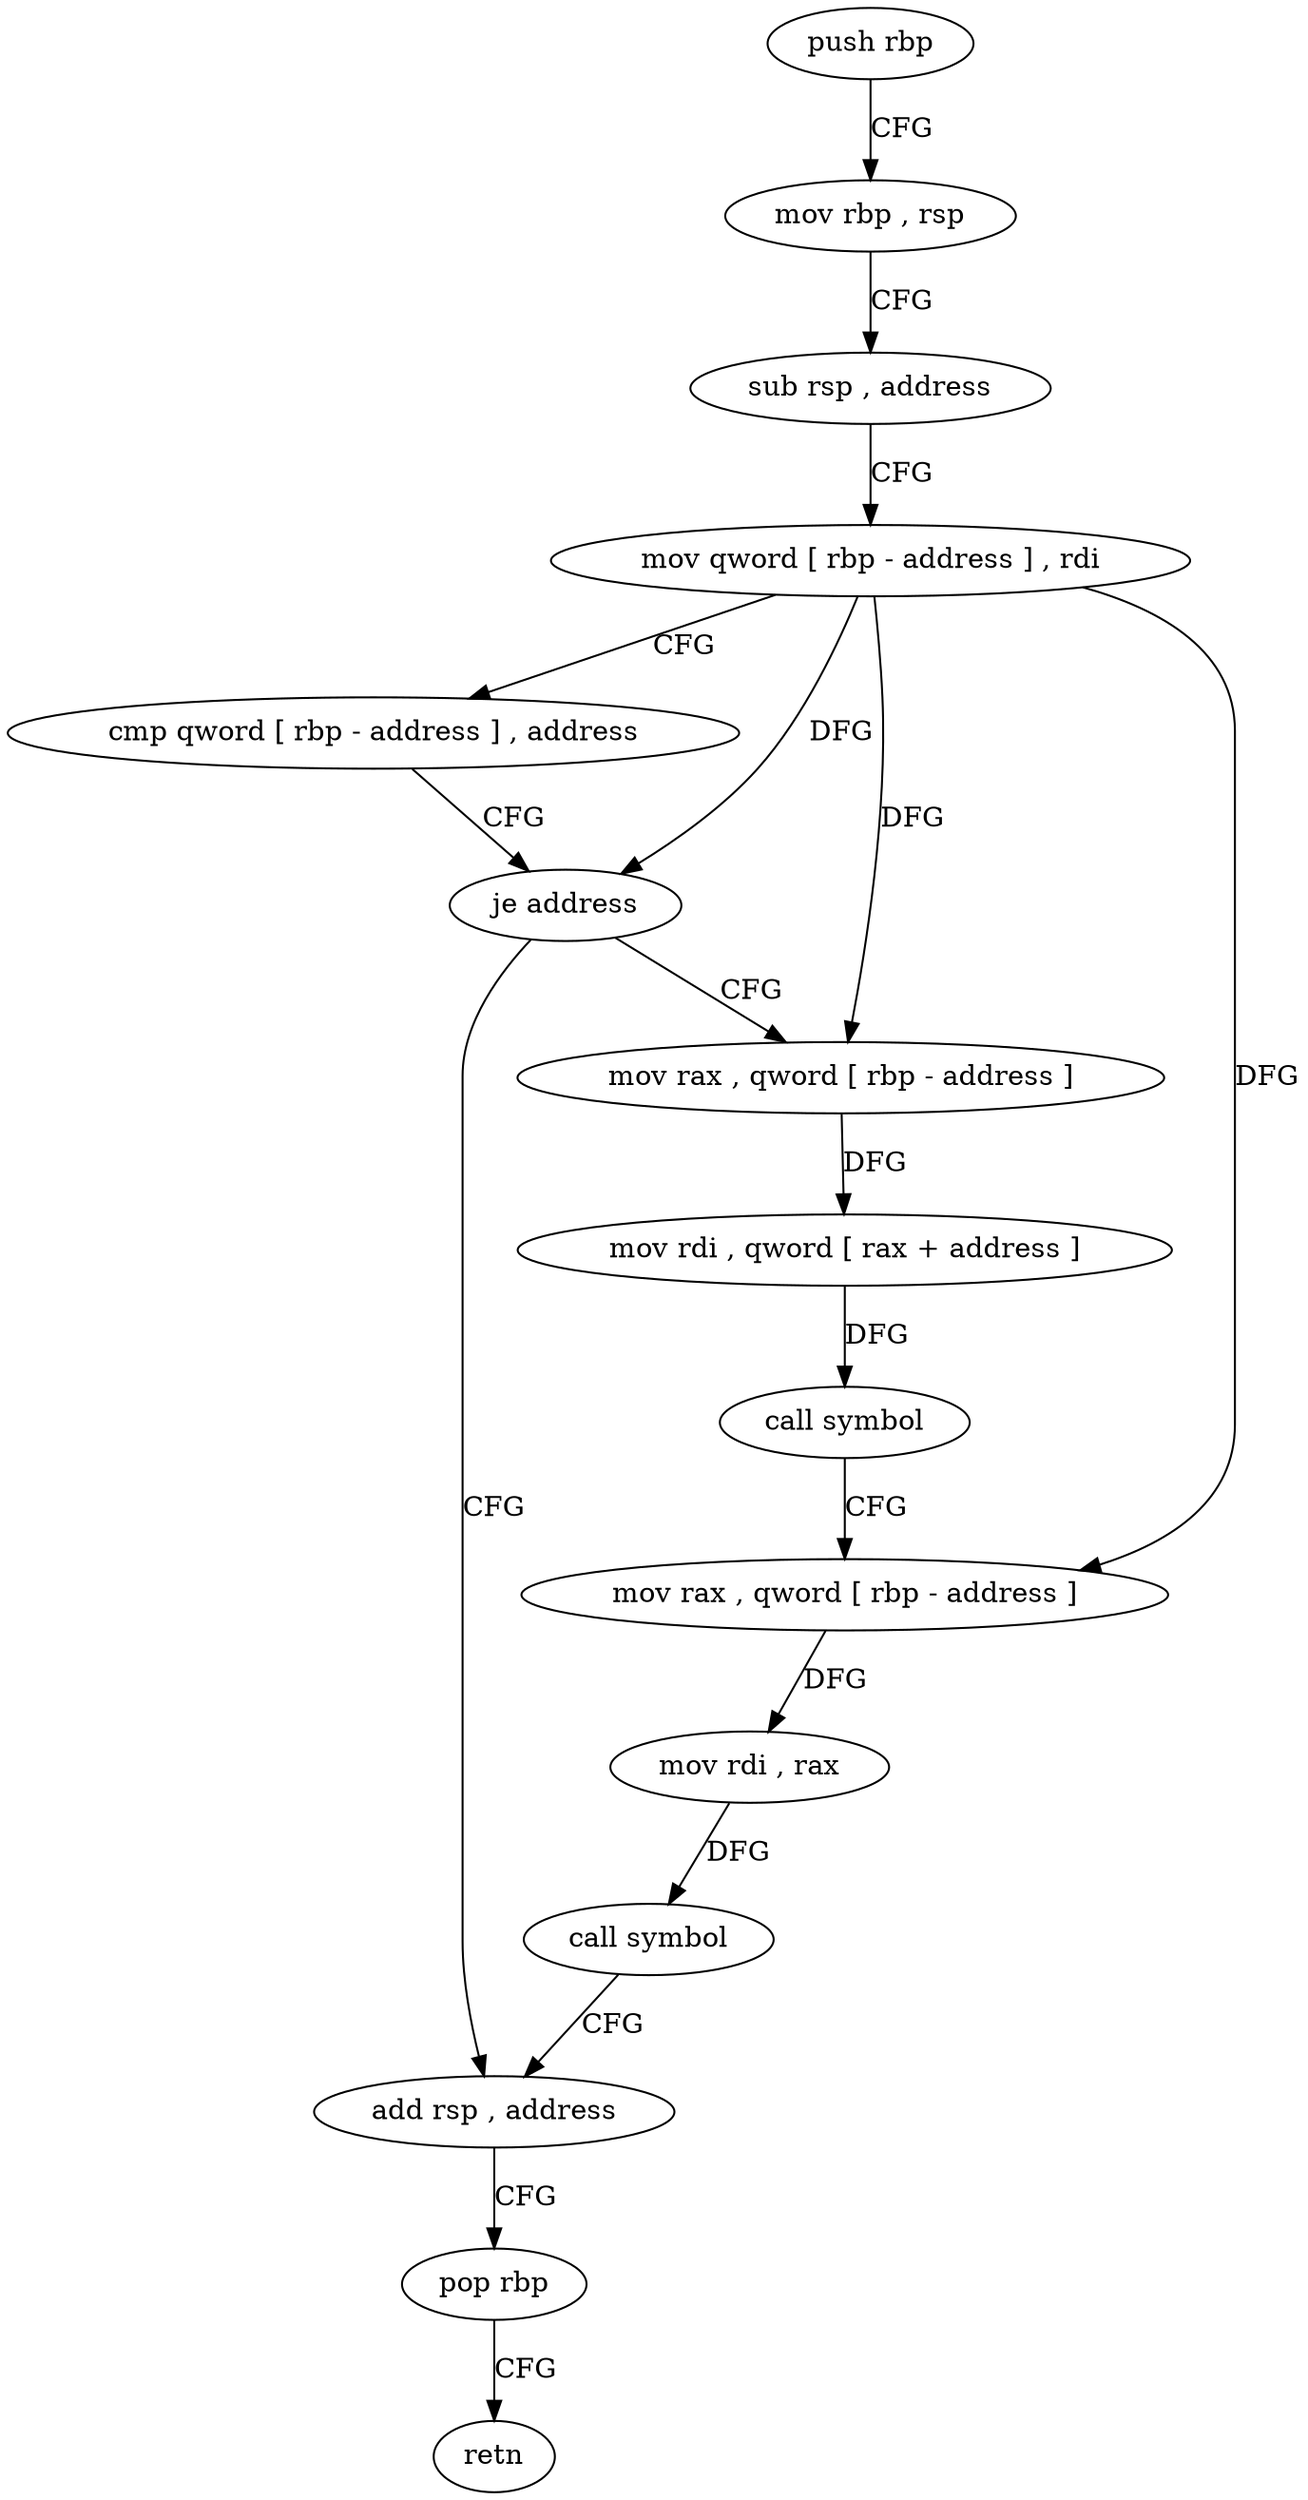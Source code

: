digraph "func" {
"113056" [label = "push rbp" ]
"113057" [label = "mov rbp , rsp" ]
"113060" [label = "sub rsp , address" ]
"113064" [label = "mov qword [ rbp - address ] , rdi" ]
"113068" [label = "cmp qword [ rbp - address ] , address" ]
"113073" [label = "je address" ]
"113104" [label = "add rsp , address" ]
"113079" [label = "mov rax , qword [ rbp - address ]" ]
"113108" [label = "pop rbp" ]
"113109" [label = "retn" ]
"113083" [label = "mov rdi , qword [ rax + address ]" ]
"113087" [label = "call symbol" ]
"113092" [label = "mov rax , qword [ rbp - address ]" ]
"113096" [label = "mov rdi , rax" ]
"113099" [label = "call symbol" ]
"113056" -> "113057" [ label = "CFG" ]
"113057" -> "113060" [ label = "CFG" ]
"113060" -> "113064" [ label = "CFG" ]
"113064" -> "113068" [ label = "CFG" ]
"113064" -> "113073" [ label = "DFG" ]
"113064" -> "113079" [ label = "DFG" ]
"113064" -> "113092" [ label = "DFG" ]
"113068" -> "113073" [ label = "CFG" ]
"113073" -> "113104" [ label = "CFG" ]
"113073" -> "113079" [ label = "CFG" ]
"113104" -> "113108" [ label = "CFG" ]
"113079" -> "113083" [ label = "DFG" ]
"113108" -> "113109" [ label = "CFG" ]
"113083" -> "113087" [ label = "DFG" ]
"113087" -> "113092" [ label = "CFG" ]
"113092" -> "113096" [ label = "DFG" ]
"113096" -> "113099" [ label = "DFG" ]
"113099" -> "113104" [ label = "CFG" ]
}
